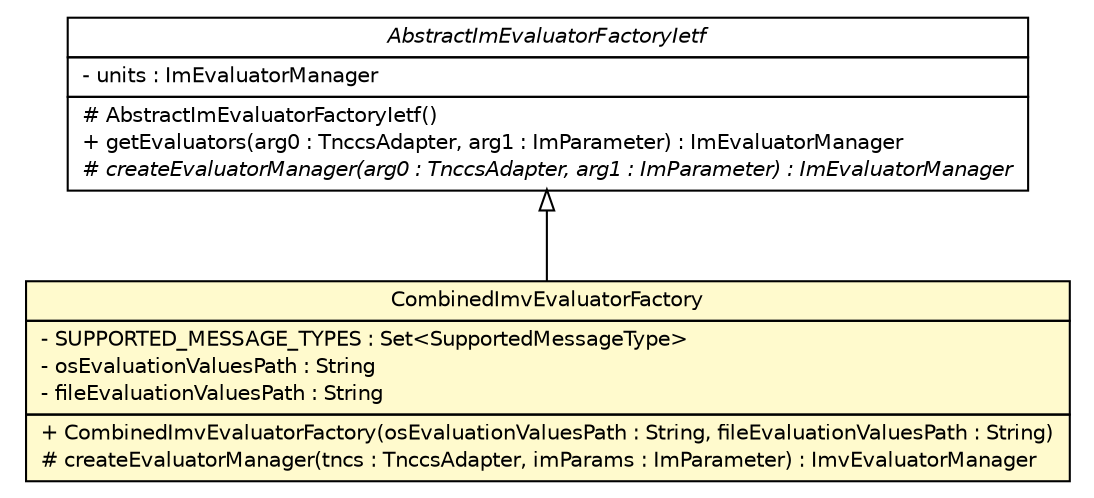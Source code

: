 #!/usr/local/bin/dot
#
# Class diagram 
# Generated by UMLGraph version R5_6 (http://www.umlgraph.org/)
#

digraph G {
	edge [fontname="Helvetica",fontsize=10,labelfontname="Helvetica",labelfontsize=10];
	node [fontname="Helvetica",fontsize=10,shape=plaintext];
	nodesep=0.25;
	ranksep=0.5;
	// de.hsbremen.tc.tnc.im.evaluate.example.combined.CombinedImvEvaluatorFactory
	c60 [label=<<table title="de.hsbremen.tc.tnc.im.evaluate.example.combined.CombinedImvEvaluatorFactory" border="0" cellborder="1" cellspacing="0" cellpadding="2" port="p" bgcolor="lemonChiffon" href="./CombinedImvEvaluatorFactory.html">
		<tr><td><table border="0" cellspacing="0" cellpadding="1">
<tr><td align="center" balign="center"> CombinedImvEvaluatorFactory </td></tr>
		</table></td></tr>
		<tr><td><table border="0" cellspacing="0" cellpadding="1">
<tr><td align="left" balign="left"> - SUPPORTED_MESSAGE_TYPES : Set&lt;SupportedMessageType&gt; </td></tr>
<tr><td align="left" balign="left"> - osEvaluationValuesPath : String </td></tr>
<tr><td align="left" balign="left"> - fileEvaluationValuesPath : String </td></tr>
		</table></td></tr>
		<tr><td><table border="0" cellspacing="0" cellpadding="1">
<tr><td align="left" balign="left"> + CombinedImvEvaluatorFactory(osEvaluationValuesPath : String, fileEvaluationValuesPath : String) </td></tr>
<tr><td align="left" balign="left"> # createEvaluatorManager(tncs : TnccsAdapter, imParams : ImParameter) : ImvEvaluatorManager </td></tr>
		</table></td></tr>
		</table>>, URL="./CombinedImvEvaluatorFactory.html", fontname="Helvetica", fontcolor="black", fontsize=10.0];
	//de.hsbremen.tc.tnc.im.evaluate.example.combined.CombinedImvEvaluatorFactory extends de.hsbremen.tc.tnc.im.evaluate.AbstractImEvaluatorFactoryIetf
	c62:p -> c60:p [dir=back,arrowtail=empty];
	// de.hsbremen.tc.tnc.im.evaluate.AbstractImEvaluatorFactoryIetf
	c62 [label=<<table title="de.hsbremen.tc.tnc.im.evaluate.AbstractImEvaluatorFactoryIetf" border="0" cellborder="1" cellspacing="0" cellpadding="2" port="p" href="http://java.sun.com/j2se/1.4.2/docs/api/de/hsbremen/tc/tnc/im/evaluate/AbstractImEvaluatorFactoryIetf.html">
		<tr><td><table border="0" cellspacing="0" cellpadding="1">
<tr><td align="center" balign="center"><font face="Helvetica-Oblique"> AbstractImEvaluatorFactoryIetf </font></td></tr>
		</table></td></tr>
		<tr><td><table border="0" cellspacing="0" cellpadding="1">
<tr><td align="left" balign="left"> - units : ImEvaluatorManager </td></tr>
		</table></td></tr>
		<tr><td><table border="0" cellspacing="0" cellpadding="1">
<tr><td align="left" balign="left"> # AbstractImEvaluatorFactoryIetf() </td></tr>
<tr><td align="left" balign="left"> + getEvaluators(arg0 : TnccsAdapter, arg1 : ImParameter) : ImEvaluatorManager </td></tr>
<tr><td align="left" balign="left"><font face="Helvetica-Oblique" point-size="10.0"> # createEvaluatorManager(arg0 : TnccsAdapter, arg1 : ImParameter) : ImEvaluatorManager </font></td></tr>
		</table></td></tr>
		</table>>, URL="http://java.sun.com/j2se/1.4.2/docs/api/de/hsbremen/tc/tnc/im/evaluate/AbstractImEvaluatorFactoryIetf.html", fontname="Helvetica", fontcolor="black", fontsize=10.0];
}

